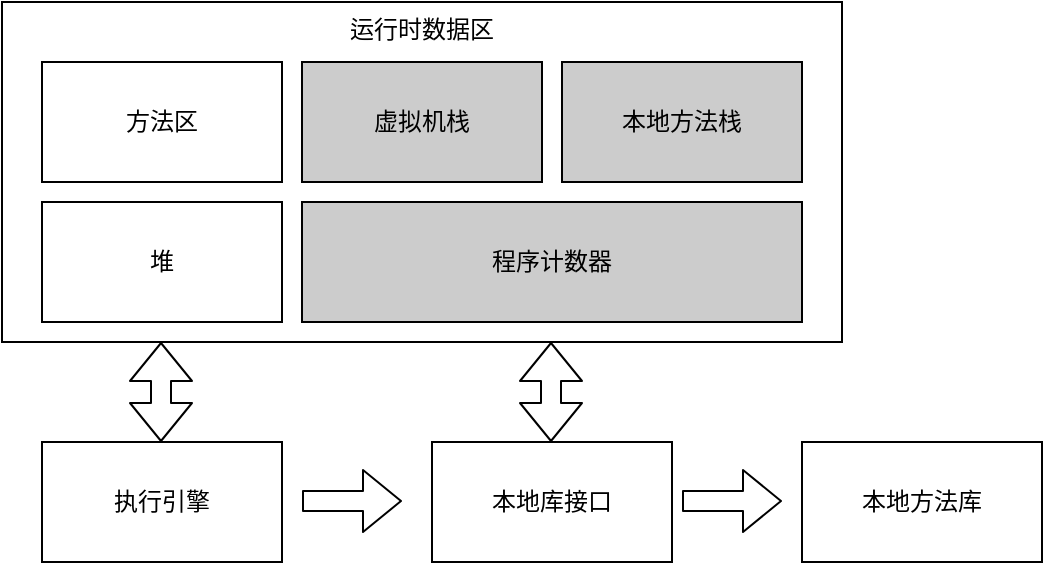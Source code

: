 <mxfile version="12.6.5" type="device"><diagram id="xIQmIwEsWonZq7sDEkX6" name="Page-1"><mxGraphModel dx="1024" dy="592" grid="1" gridSize="10" guides="1" tooltips="1" connect="1" arrows="1" fold="1" page="1" pageScale="1" pageWidth="2339" pageHeight="3300" math="0" shadow="0"><root><mxCell id="0"/><mxCell id="1" parent="0"/><mxCell id="JR3o0wbUW_EMnIlw9NBg-1" value="运行时数据区" style="rounded=0;whiteSpace=wrap;html=1;verticalAlign=top;" vertex="1" parent="1"><mxGeometry x="120" y="90" width="420" height="170" as="geometry"/></mxCell><mxCell id="JR3o0wbUW_EMnIlw9NBg-2" value="方法区" style="rounded=0;whiteSpace=wrap;html=1;" vertex="1" parent="1"><mxGeometry x="140" y="120" width="120" height="60" as="geometry"/></mxCell><mxCell id="JR3o0wbUW_EMnIlw9NBg-3" value="虚拟机栈" style="rounded=0;whiteSpace=wrap;html=1;fillColor=#CCCCCC;" vertex="1" parent="1"><mxGeometry x="270" y="120" width="120" height="60" as="geometry"/></mxCell><mxCell id="JR3o0wbUW_EMnIlw9NBg-4" value="本地方法栈" style="rounded=0;whiteSpace=wrap;html=1;fillColor=#CCCCCC;" vertex="1" parent="1"><mxGeometry x="400" y="120" width="120" height="60" as="geometry"/></mxCell><mxCell id="JR3o0wbUW_EMnIlw9NBg-5" value="堆" style="rounded=0;whiteSpace=wrap;html=1;" vertex="1" parent="1"><mxGeometry x="140" y="190" width="120" height="60" as="geometry"/></mxCell><mxCell id="JR3o0wbUW_EMnIlw9NBg-6" value="程序计数器" style="rounded=0;whiteSpace=wrap;html=1;fillColor=#CCCCCC;" vertex="1" parent="1"><mxGeometry x="270" y="190" width="250" height="60" as="geometry"/></mxCell><mxCell id="JR3o0wbUW_EMnIlw9NBg-8" value="执行引擎" style="rounded=0;whiteSpace=wrap;html=1;" vertex="1" parent="1"><mxGeometry x="140" y="310" width="120" height="60" as="geometry"/></mxCell><mxCell id="JR3o0wbUW_EMnIlw9NBg-9" value="本地库接口" style="rounded=0;whiteSpace=wrap;html=1;" vertex="1" parent="1"><mxGeometry x="335" y="310" width="120" height="60" as="geometry"/></mxCell><mxCell id="JR3o0wbUW_EMnIlw9NBg-10" value="" style="shape=flexArrow;endArrow=classic;startArrow=classic;html=1;" edge="1" parent="1"><mxGeometry width="50" height="50" relative="1" as="geometry"><mxPoint x="394.5" y="310" as="sourcePoint"/><mxPoint x="394.5" y="260" as="targetPoint"/></mxGeometry></mxCell><mxCell id="JR3o0wbUW_EMnIlw9NBg-11" value="" style="shape=flexArrow;endArrow=classic;startArrow=classic;html=1;" edge="1" parent="1"><mxGeometry width="50" height="50" relative="1" as="geometry"><mxPoint x="199.5" y="310" as="sourcePoint"/><mxPoint x="199.5" y="260" as="targetPoint"/></mxGeometry></mxCell><mxCell id="JR3o0wbUW_EMnIlw9NBg-12" value="" style="shape=flexArrow;endArrow=classic;html=1;" edge="1" parent="1"><mxGeometry width="50" height="50" relative="1" as="geometry"><mxPoint x="270" y="339.5" as="sourcePoint"/><mxPoint x="320" y="339.5" as="targetPoint"/></mxGeometry></mxCell><mxCell id="JR3o0wbUW_EMnIlw9NBg-13" value="" style="shape=flexArrow;endArrow=classic;html=1;" edge="1" parent="1"><mxGeometry width="50" height="50" relative="1" as="geometry"><mxPoint x="460" y="339.5" as="sourcePoint"/><mxPoint x="510" y="339.5" as="targetPoint"/></mxGeometry></mxCell><mxCell id="JR3o0wbUW_EMnIlw9NBg-14" value="本地方法库" style="rounded=0;whiteSpace=wrap;html=1;" vertex="1" parent="1"><mxGeometry x="520" y="310" width="120" height="60" as="geometry"/></mxCell></root></mxGraphModel></diagram></mxfile>